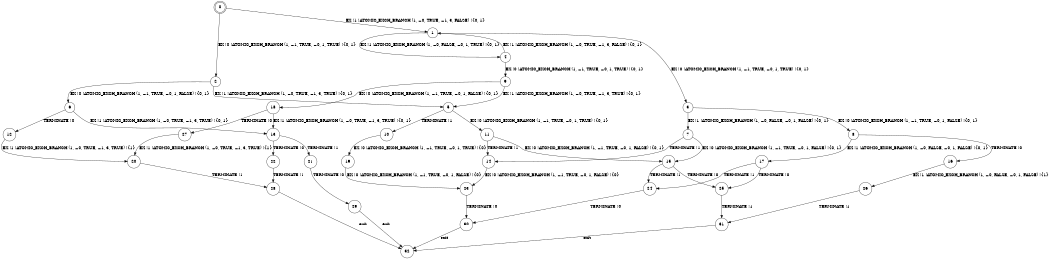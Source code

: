 digraph BCG {
size = "7, 10.5";
center = TRUE;
node [shape = circle];
0 [peripheries = 2];
0 -> 1 [label = "EX !1 !ATOMIC_EXCH_BRANCH (1, +0, TRUE, +1, 3, FALSE) !{0, 1}"];
0 -> 2 [label = "EX !0 !ATOMIC_EXCH_BRANCH (1, +1, TRUE, +0, 1, TRUE) !{0, 1}"];
1 -> 3 [label = "EX !0 !ATOMIC_EXCH_BRANCH (1, +1, TRUE, +0, 1, TRUE) !{0, 1}"];
1 -> 4 [label = "EX !1 !ATOMIC_EXCH_BRANCH (1, +0, FALSE, +0, 1, TRUE) !{0, 1}"];
2 -> 5 [label = "EX !1 !ATOMIC_EXCH_BRANCH (1, +0, TRUE, +1, 3, TRUE) !{0, 1}"];
2 -> 6 [label = "EX !0 !ATOMIC_EXCH_BRANCH (1, +1, TRUE, +0, 1, FALSE) !{0, 1}"];
3 -> 7 [label = "EX !1 !ATOMIC_EXCH_BRANCH (1, +0, FALSE, +0, 1, FALSE) !{0, 1}"];
3 -> 8 [label = "EX !0 !ATOMIC_EXCH_BRANCH (1, +1, TRUE, +0, 1, FALSE) !{0, 1}"];
4 -> 9 [label = "EX !0 !ATOMIC_EXCH_BRANCH (1, +1, TRUE, +0, 1, TRUE) !{0, 1}"];
4 -> 1 [label = "EX !1 !ATOMIC_EXCH_BRANCH (1, +0, TRUE, +1, 3, FALSE) !{0, 1}"];
5 -> 10 [label = "TERMINATE !1"];
5 -> 11 [label = "EX !0 !ATOMIC_EXCH_BRANCH (1, +1, TRUE, +0, 1, TRUE) !{0, 1}"];
6 -> 12 [label = "TERMINATE !0"];
6 -> 13 [label = "EX !1 !ATOMIC_EXCH_BRANCH (1, +0, TRUE, +1, 3, TRUE) !{0, 1}"];
7 -> 14 [label = "TERMINATE !1"];
7 -> 15 [label = "EX !0 !ATOMIC_EXCH_BRANCH (1, +1, TRUE, +0, 1, FALSE) !{0, 1}"];
8 -> 16 [label = "TERMINATE !0"];
8 -> 17 [label = "EX !1 !ATOMIC_EXCH_BRANCH (1, +0, FALSE, +0, 1, FALSE) !{0, 1}"];
9 -> 5 [label = "EX !1 !ATOMIC_EXCH_BRANCH (1, +0, TRUE, +1, 3, TRUE) !{0, 1}"];
9 -> 18 [label = "EX !0 !ATOMIC_EXCH_BRANCH (1, +1, TRUE, +0, 1, FALSE) !{0, 1}"];
10 -> 19 [label = "EX !0 !ATOMIC_EXCH_BRANCH (1, +1, TRUE, +0, 1, TRUE) !{0}"];
11 -> 14 [label = "TERMINATE !1"];
11 -> 15 [label = "EX !0 !ATOMIC_EXCH_BRANCH (1, +1, TRUE, +0, 1, FALSE) !{0, 1}"];
12 -> 20 [label = "EX !1 !ATOMIC_EXCH_BRANCH (1, +0, TRUE, +1, 3, TRUE) !{1}"];
13 -> 21 [label = "TERMINATE !1"];
13 -> 22 [label = "TERMINATE !0"];
14 -> 23 [label = "EX !0 !ATOMIC_EXCH_BRANCH (1, +1, TRUE, +0, 1, FALSE) !{0}"];
15 -> 24 [label = "TERMINATE !1"];
15 -> 25 [label = "TERMINATE !0"];
16 -> 26 [label = "EX !1 !ATOMIC_EXCH_BRANCH (1, +0, FALSE, +0, 1, FALSE) !{1}"];
17 -> 24 [label = "TERMINATE !1"];
17 -> 25 [label = "TERMINATE !0"];
18 -> 27 [label = "TERMINATE !0"];
18 -> 13 [label = "EX !1 !ATOMIC_EXCH_BRANCH (1, +0, TRUE, +1, 3, TRUE) !{0, 1}"];
19 -> 23 [label = "EX !0 !ATOMIC_EXCH_BRANCH (1, +1, TRUE, +0, 1, FALSE) !{0}"];
20 -> 28 [label = "TERMINATE !1"];
21 -> 29 [label = "TERMINATE !0"];
22 -> 28 [label = "TERMINATE !1"];
23 -> 30 [label = "TERMINATE !0"];
24 -> 30 [label = "TERMINATE !0"];
25 -> 31 [label = "TERMINATE !1"];
26 -> 31 [label = "TERMINATE !1"];
27 -> 20 [label = "EX !1 !ATOMIC_EXCH_BRANCH (1, +0, TRUE, +1, 3, TRUE) !{1}"];
28 -> 32 [label = "exit"];
29 -> 32 [label = "exit"];
30 -> 32 [label = "exit"];
31 -> 32 [label = "exit"];
}
